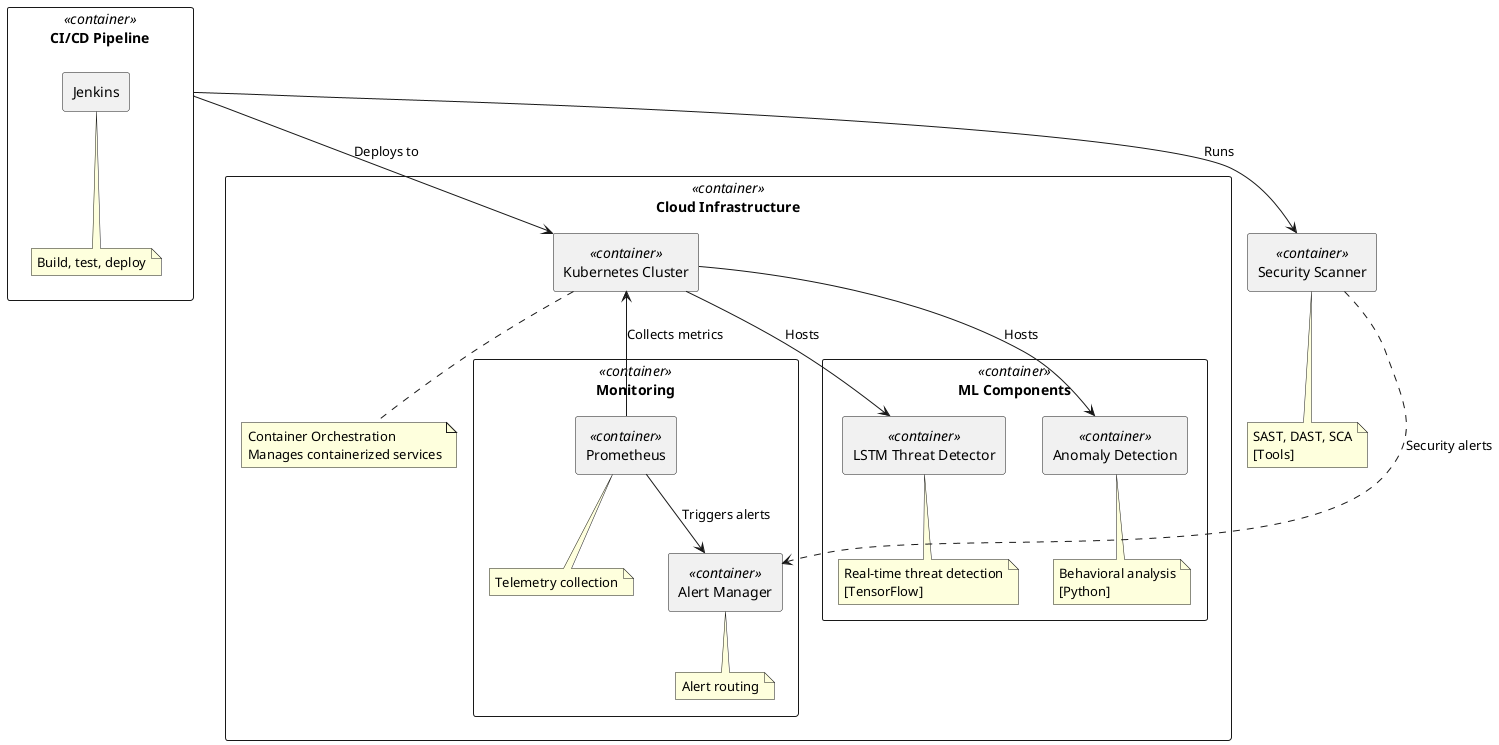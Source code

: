 @startuml AI-Augmented DevSecOps Architecture

skinparam {
    componentStyle rectangle
    backgroundColor white
    handwritten false
}

!define CONTAINER(c) [c] <<container>>

' Define components
rectangle "CI/CD Pipeline" as cicd <<container>> {
    component "Jenkins" as jenkins
    note bottom: Build, test, deploy
}

rectangle "Cloud Infrastructure" as cloud <<container>> {
    rectangle "Monitoring" as monitoring <<container>> {
        component "Prometheus" as prometheus <<container>>
        note bottom: Telemetry collection
        
        component "Alert Manager" as alertmgr <<container>>
        note bottom: Alert routing
    }
    
    component "Kubernetes Cluster" as k8s <<container>>
    note bottom: Container Orchestration\nManages containerized services
    
    rectangle "ML Components" as ml <<container>> {
        component "LSTM Threat Detector" as lstm <<container>>
        note bottom: Real-time threat detection\n[TensorFlow]
        
        component "Anomaly Detection" as anomaly <<container>>
        note bottom: Behavioral analysis\n[Python]
    }
}

component "Security Scanner" as scanner <<container>>
note bottom: SAST, DAST, SCA\n[Tools]

' Define relationships
cicd --> scanner : Runs
cicd --> k8s : Deploys to
scanner ..> alertmgr : Security alerts
prometheus --> alertmgr : Triggers alerts
k8s <-- prometheus : Collects metrics
k8s --> lstm : Hosts
k8s --> anomaly : Hosts

@enduml